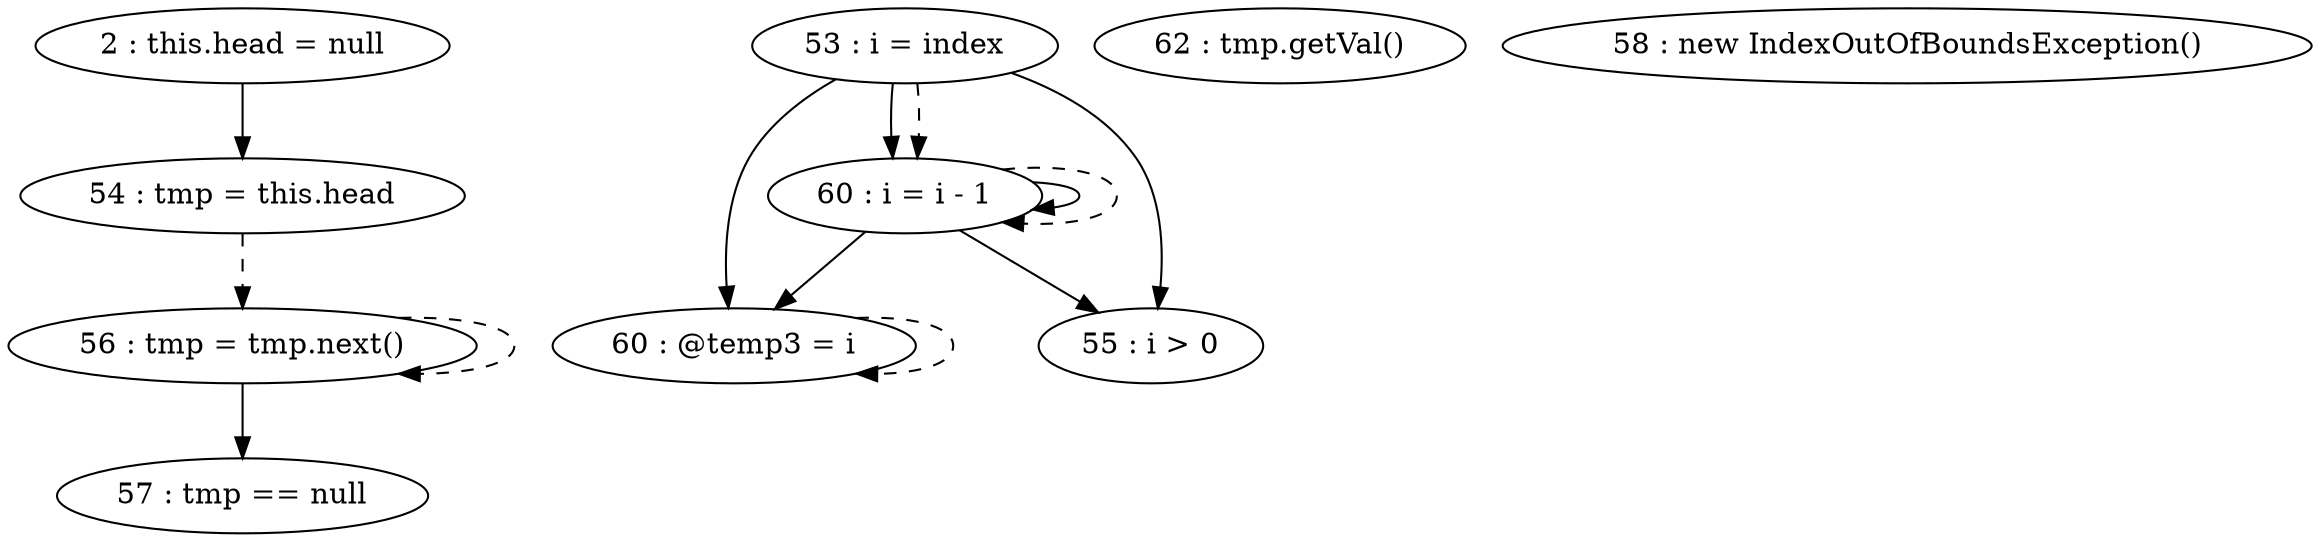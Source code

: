 digraph G {
"2 : this.head = null"
"2 : this.head = null" -> "54 : tmp = this.head"
"53 : i = index"
"53 : i = index" -> "60 : i = i - 1"
"53 : i = index" -> "60 : @temp3 = i"
"53 : i = index" -> "55 : i > 0"
"53 : i = index" -> "60 : i = i - 1" [style=dashed]
"54 : tmp = this.head"
"54 : tmp = this.head" -> "56 : tmp = tmp.next()" [style=dashed]
"55 : i > 0"
"56 : tmp = tmp.next()"
"56 : tmp = tmp.next()" -> "57 : tmp == null"
"56 : tmp = tmp.next()" -> "56 : tmp = tmp.next()" [style=dashed]
"57 : tmp == null"
"62 : tmp.getVal()"
"58 : new IndexOutOfBoundsException()"
"60 : @temp3 = i"
"60 : @temp3 = i" -> "60 : @temp3 = i" [style=dashed]
"60 : i = i - 1"
"60 : i = i - 1" -> "60 : i = i - 1"
"60 : i = i - 1" -> "60 : @temp3 = i"
"60 : i = i - 1" -> "55 : i > 0"
"60 : i = i - 1" -> "60 : i = i - 1" [style=dashed]
"55 : i > 0"
}